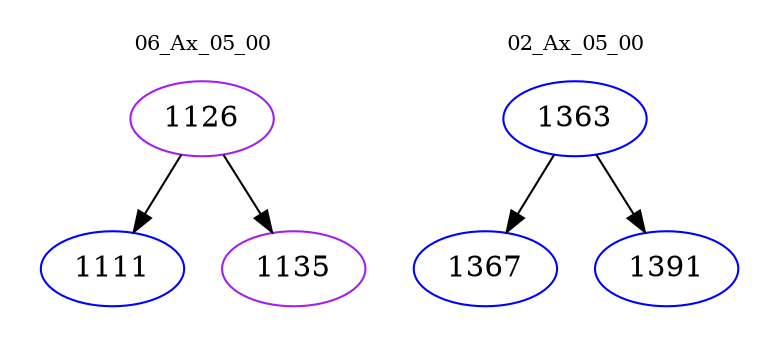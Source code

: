 digraph{
subgraph cluster_0 {
color = white
label = "06_Ax_05_00";
fontsize=10;
T0_1126 [label="1126", color="purple"]
T0_1126 -> T0_1111 [color="black"]
T0_1111 [label="1111", color="blue"]
T0_1126 -> T0_1135 [color="black"]
T0_1135 [label="1135", color="purple"]
}
subgraph cluster_1 {
color = white
label = "02_Ax_05_00";
fontsize=10;
T1_1363 [label="1363", color="blue"]
T1_1363 -> T1_1367 [color="black"]
T1_1367 [label="1367", color="blue"]
T1_1363 -> T1_1391 [color="black"]
T1_1391 [label="1391", color="blue"]
}
}
